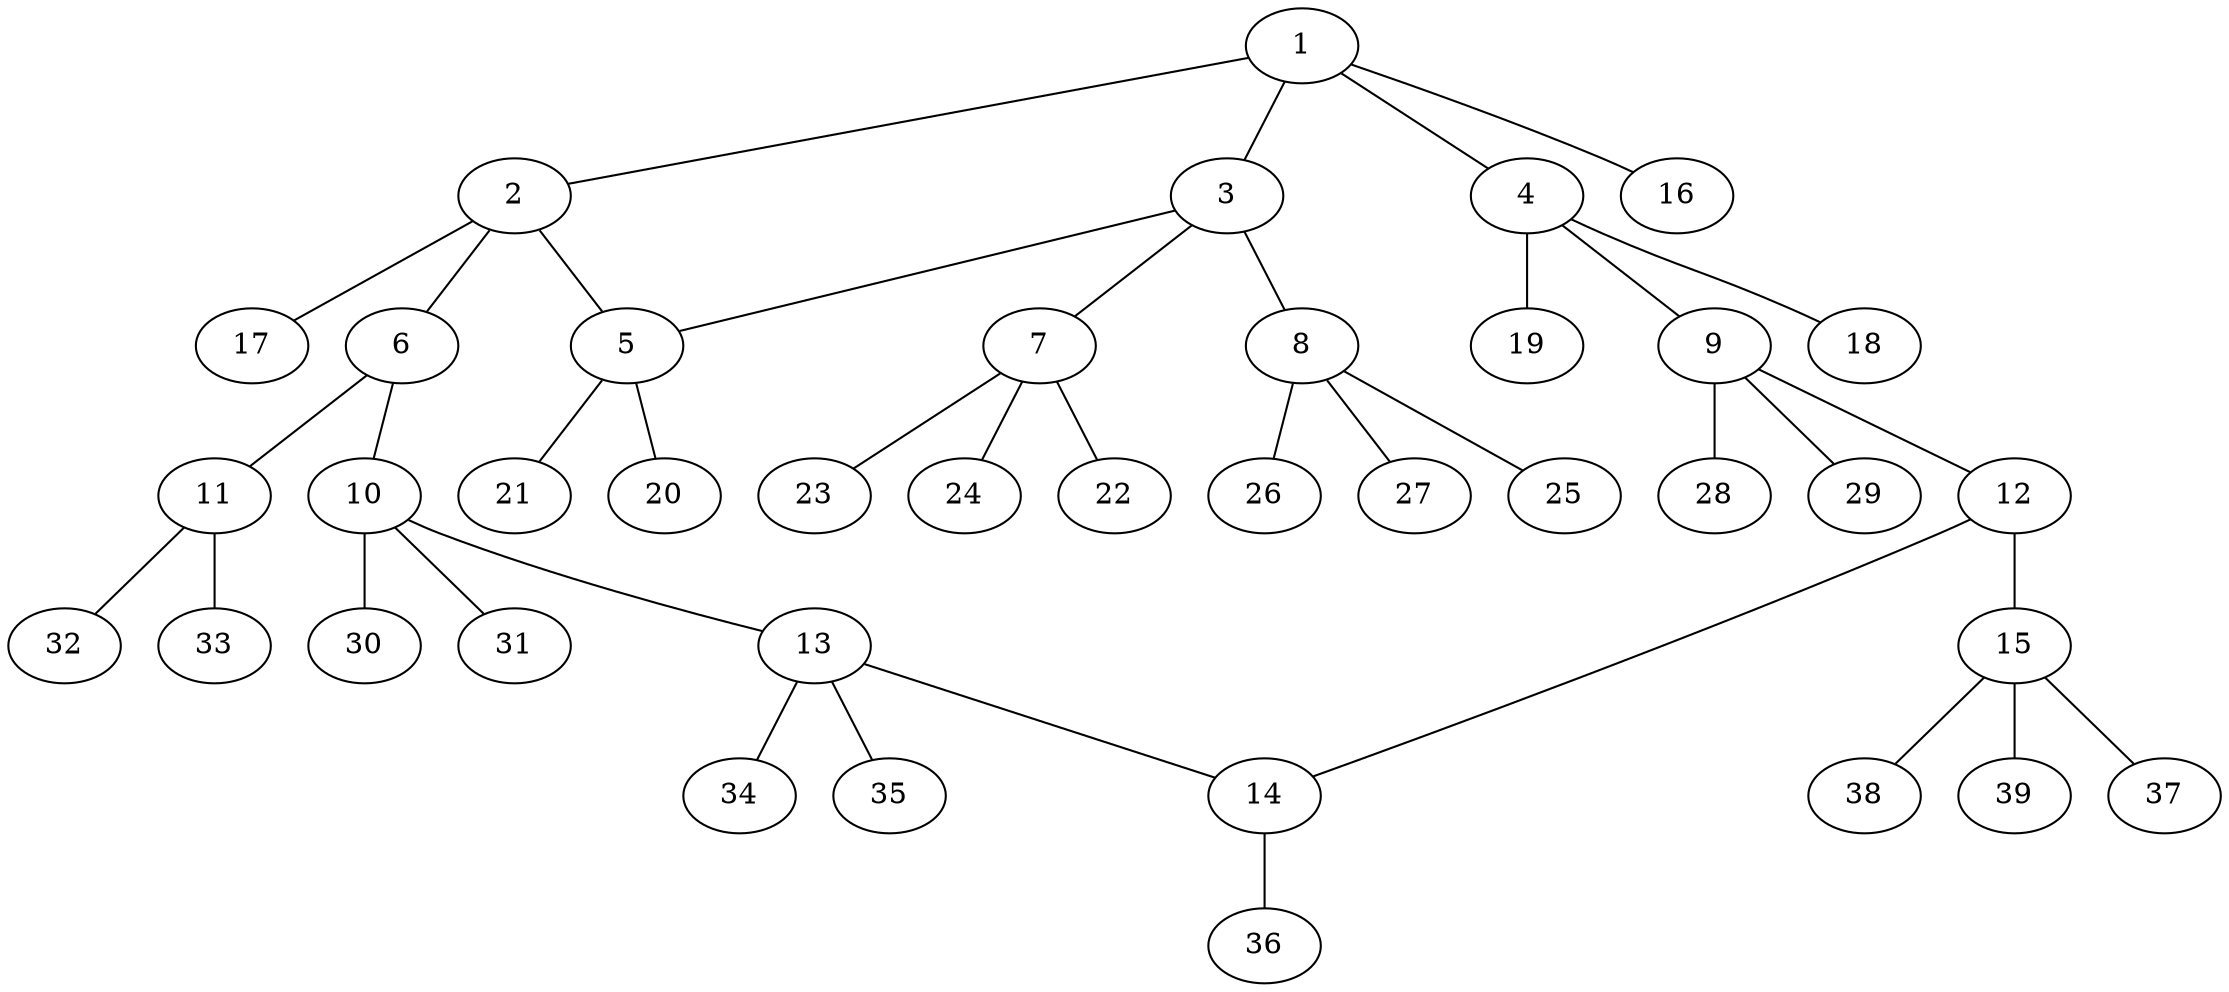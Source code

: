 graph molecule_4148 {
	1	 [chem=C];
	2	 [chem=C];
	1 -- 2	 [valence=1];
	3	 [chem=C];
	1 -- 3	 [valence=1];
	4	 [chem=C];
	1 -- 4	 [valence=1];
	16	 [chem=H];
	1 -- 16	 [valence=1];
	5	 [chem=C];
	2 -- 5	 [valence=1];
	6	 [chem=C];
	2 -- 6	 [valence=1];
	17	 [chem=H];
	2 -- 17	 [valence=1];
	3 -- 5	 [valence=1];
	7	 [chem=C];
	3 -- 7	 [valence=1];
	8	 [chem=C];
	3 -- 8	 [valence=1];
	9	 [chem=C];
	4 -- 9	 [valence=1];
	18	 [chem=H];
	4 -- 18	 [valence=1];
	19	 [chem=H];
	4 -- 19	 [valence=1];
	20	 [chem=H];
	5 -- 20	 [valence=1];
	21	 [chem=H];
	5 -- 21	 [valence=1];
	10	 [chem=C];
	6 -- 10	 [valence=1];
	11	 [chem=C];
	6 -- 11	 [valence=2];
	22	 [chem=H];
	7 -- 22	 [valence=1];
	23	 [chem=H];
	7 -- 23	 [valence=1];
	24	 [chem=H];
	7 -- 24	 [valence=1];
	25	 [chem=H];
	8 -- 25	 [valence=1];
	26	 [chem=H];
	8 -- 26	 [valence=1];
	27	 [chem=H];
	8 -- 27	 [valence=1];
	12	 [chem=C];
	9 -- 12	 [valence=1];
	28	 [chem=H];
	9 -- 28	 [valence=1];
	29	 [chem=H];
	9 -- 29	 [valence=1];
	13	 [chem=C];
	10 -- 13	 [valence=1];
	30	 [chem=H];
	10 -- 30	 [valence=1];
	31	 [chem=H];
	10 -- 31	 [valence=1];
	32	 [chem=H];
	11 -- 32	 [valence=1];
	33	 [chem=H];
	11 -- 33	 [valence=1];
	14	 [chem=C];
	12 -- 14	 [valence=2];
	15	 [chem=C];
	12 -- 15	 [valence=1];
	13 -- 14	 [valence=1];
	34	 [chem=H];
	13 -- 34	 [valence=1];
	35	 [chem=H];
	13 -- 35	 [valence=1];
	36	 [chem=H];
	14 -- 36	 [valence=1];
	37	 [chem=H];
	15 -- 37	 [valence=1];
	38	 [chem=H];
	15 -- 38	 [valence=1];
	39	 [chem=H];
	15 -- 39	 [valence=1];
}
